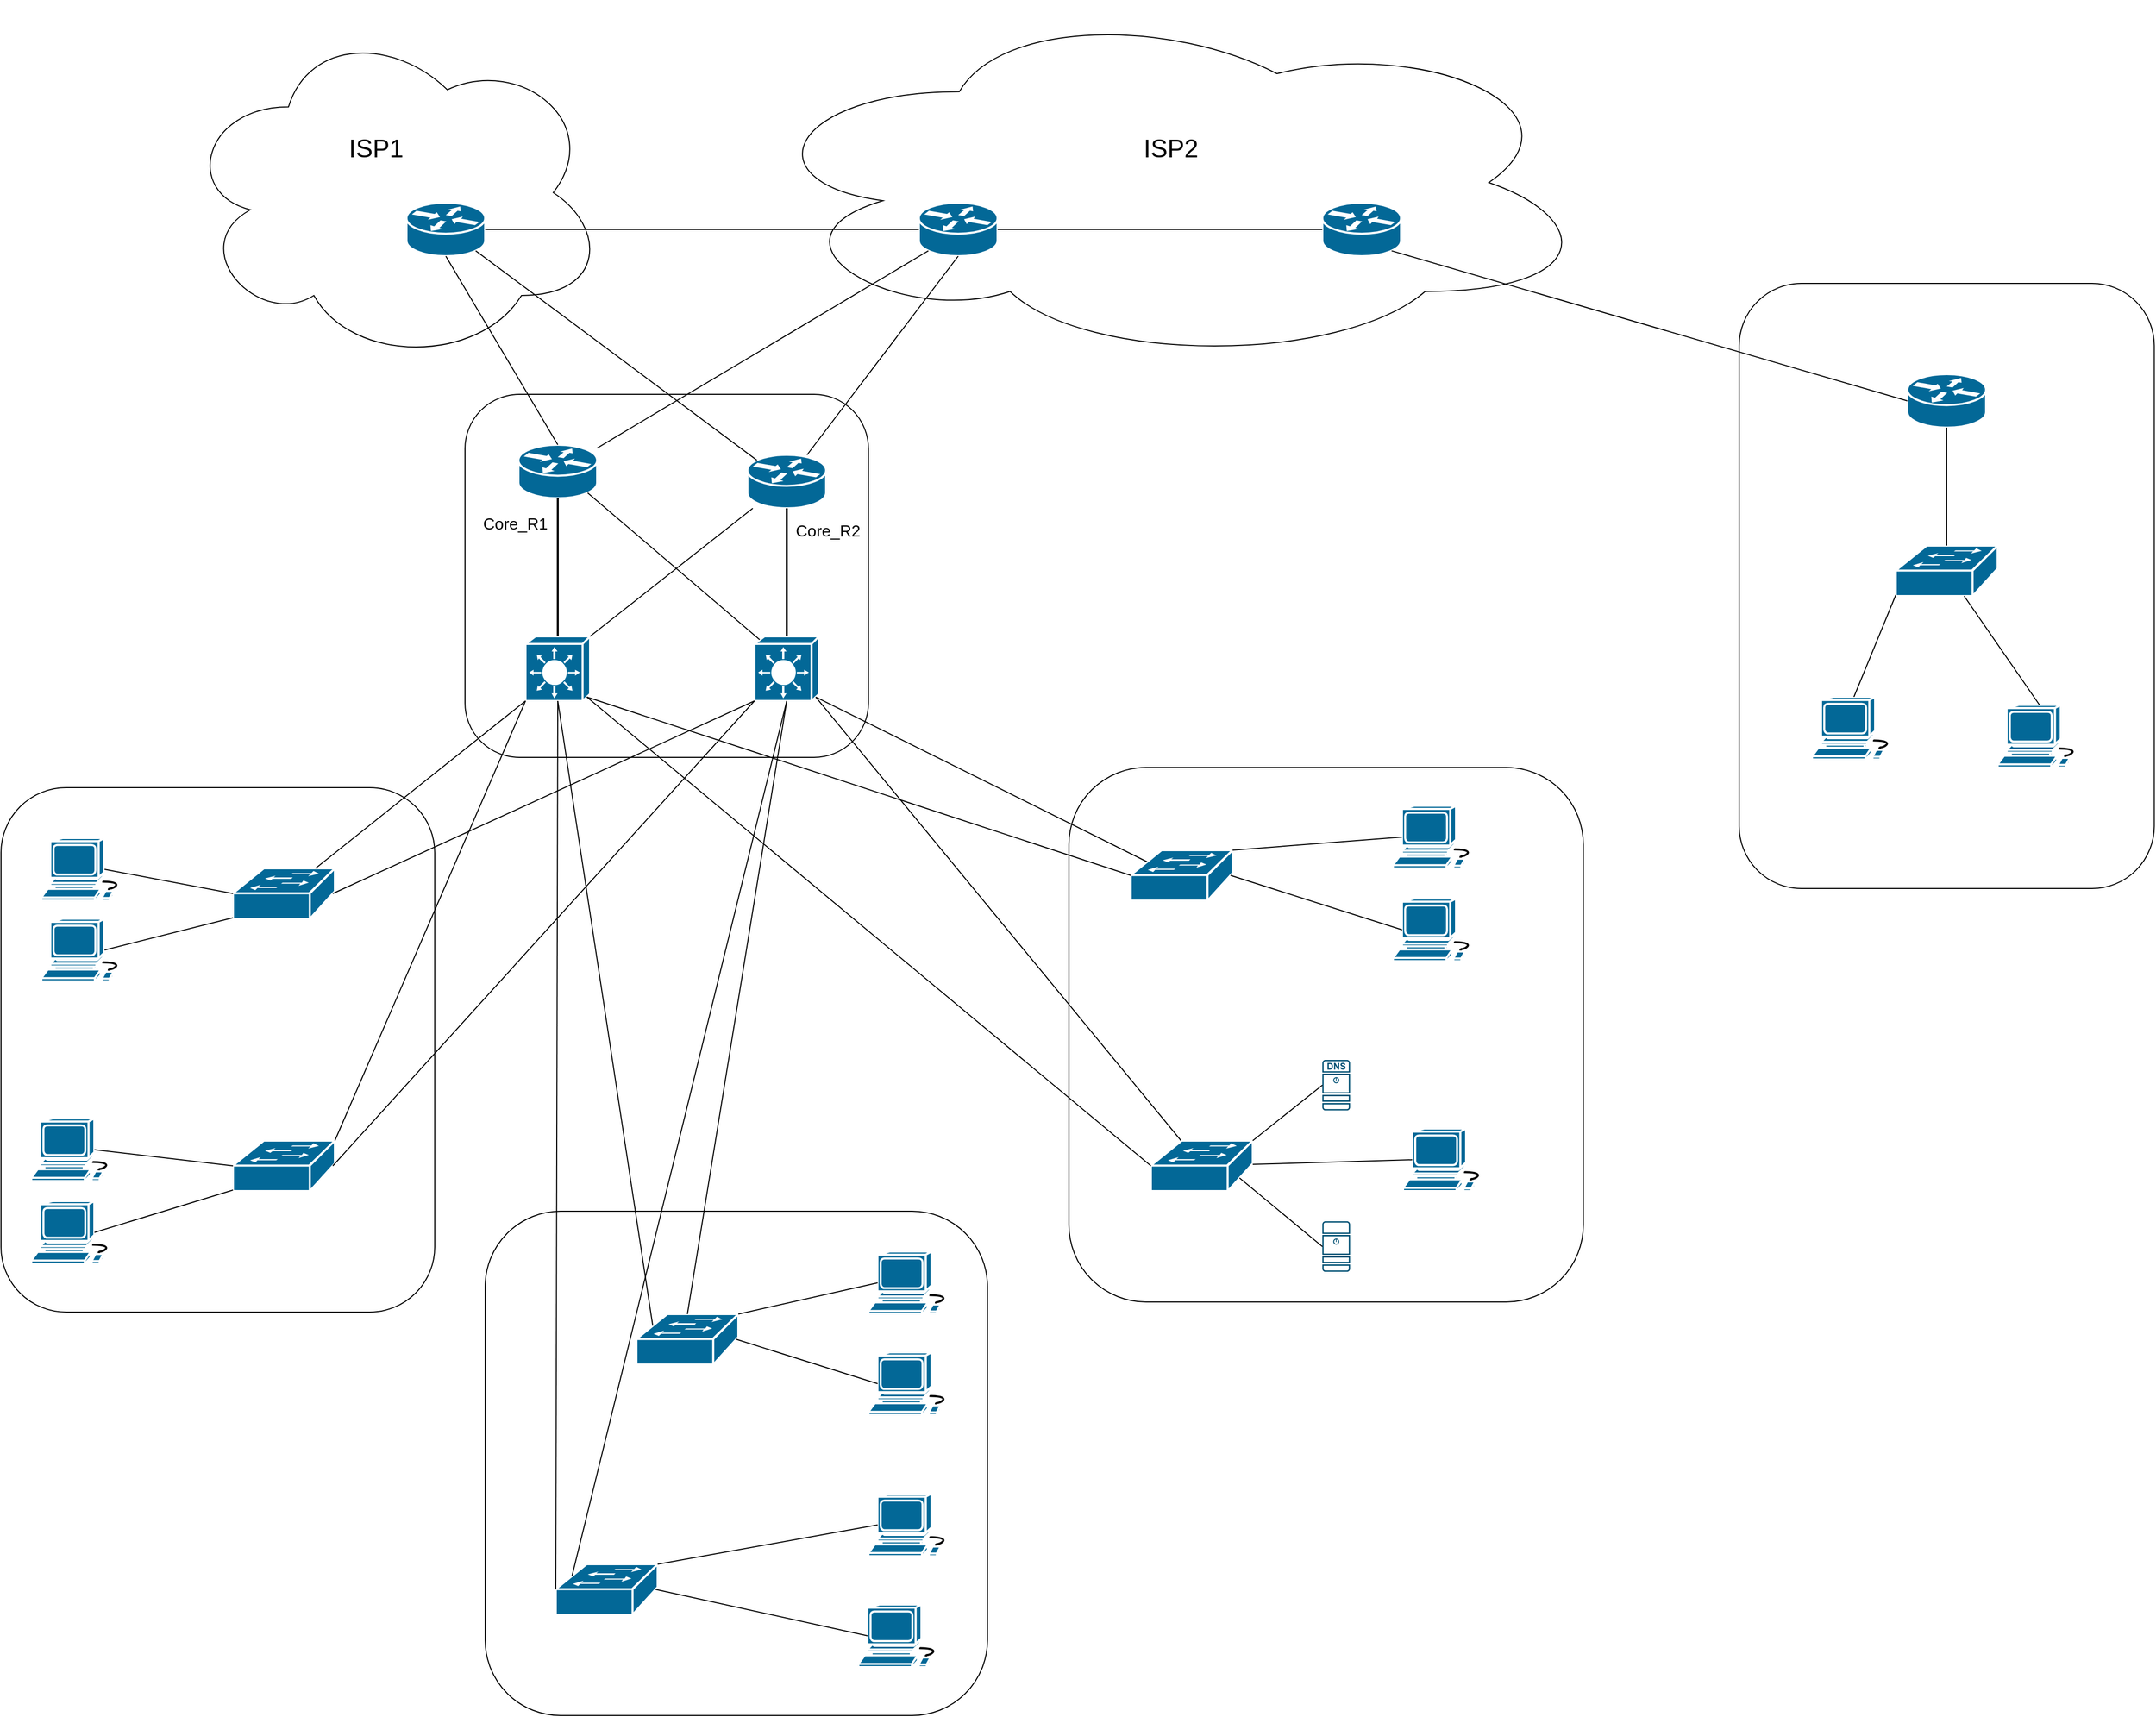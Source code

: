 <mxfile version="26.1.3">
  <diagram name="GeneralPlan" id="aJayt57O8sXawXul8Umm">
    <mxGraphModel dx="3585" dy="5145" grid="1" gridSize="10" guides="1" tooltips="1" connect="1" arrows="1" fold="1" page="1" pageScale="1" pageWidth="2339" pageHeight="3300" math="0" shadow="0">
      <root>
        <mxCell id="0" />
        <mxCell id="1" parent="0" />
        <mxCell id="BCkx3oVRZh2mKSqZO-g1-99" value="" style="rounded=1;whiteSpace=wrap;html=1;" vertex="1" parent="1">
          <mxGeometry x="720" y="240" width="400" height="360" as="geometry" />
        </mxCell>
        <mxCell id="BCkx3oVRZh2mKSqZO-g1-98" value="" style="rounded=1;whiteSpace=wrap;html=1;" vertex="1" parent="1">
          <mxGeometry x="1983.25" y="130" width="411.5" height="600" as="geometry" />
        </mxCell>
        <mxCell id="BCkx3oVRZh2mKSqZO-g1-95" value="" style="ellipse;shape=cloud;whiteSpace=wrap;html=1;" vertex="1" parent="1">
          <mxGeometry x="1000" y="-150" width="840" height="360" as="geometry" />
        </mxCell>
        <mxCell id="BCkx3oVRZh2mKSqZO-g1-92" value="" style="ellipse;shape=cloud;whiteSpace=wrap;html=1;" vertex="1" parent="1">
          <mxGeometry x="440" y="-130" width="420" height="340" as="geometry" />
        </mxCell>
        <mxCell id="BCkx3oVRZh2mKSqZO-g1-59" value="" style="rounded=1;whiteSpace=wrap;html=1;" vertex="1" parent="1">
          <mxGeometry x="1318.75" y="610" width="510" height="530" as="geometry" />
        </mxCell>
        <mxCell id="BCkx3oVRZh2mKSqZO-g1-48" value="" style="rounded=1;whiteSpace=wrap;html=1;" vertex="1" parent="1">
          <mxGeometry x="740" y="1050" width="498" height="500" as="geometry" />
        </mxCell>
        <mxCell id="BCkx3oVRZh2mKSqZO-g1-36" value="" style="rounded=1;whiteSpace=wrap;html=1;" vertex="1" parent="1">
          <mxGeometry x="260" y="630" width="430" height="520" as="geometry" />
        </mxCell>
        <mxCell id="BCkx3oVRZh2mKSqZO-g1-1" value="" style="shape=mxgraph.cisco.routers.router;sketch=0;html=1;pointerEvents=1;dashed=0;fillColor=#036897;strokeColor=#ffffff;strokeWidth=2;verticalLabelPosition=bottom;verticalAlign=top;align=center;outlineConnect=0;" vertex="1" parent="1">
          <mxGeometry x="773" y="290" width="78" height="53" as="geometry" />
        </mxCell>
        <mxCell id="BCkx3oVRZh2mKSqZO-g1-2" value="" style="shape=mxgraph.cisco.routers.router;sketch=0;html=1;pointerEvents=1;dashed=0;fillColor=#036897;strokeColor=#ffffff;strokeWidth=2;verticalLabelPosition=bottom;verticalAlign=top;align=center;outlineConnect=0;" vertex="1" parent="1">
          <mxGeometry x="1000" y="300" width="78" height="53" as="geometry" />
        </mxCell>
        <mxCell id="BCkx3oVRZh2mKSqZO-g1-3" value="" style="shape=mxgraph.cisco.switches.layer_3_switch;sketch=0;html=1;pointerEvents=1;dashed=0;fillColor=#036897;strokeColor=#ffffff;strokeWidth=2;verticalLabelPosition=bottom;verticalAlign=top;align=center;outlineConnect=0;" vertex="1" parent="1">
          <mxGeometry x="780" y="480" width="64" height="64" as="geometry" />
        </mxCell>
        <mxCell id="BCkx3oVRZh2mKSqZO-g1-4" value="" style="shape=mxgraph.cisco.switches.layer_3_switch;sketch=0;html=1;pointerEvents=1;dashed=0;fillColor=#036897;strokeColor=#ffffff;strokeWidth=2;verticalLabelPosition=bottom;verticalAlign=top;align=center;outlineConnect=0;" vertex="1" parent="1">
          <mxGeometry x="1007" y="480" width="64" height="64" as="geometry" />
        </mxCell>
        <mxCell id="BCkx3oVRZh2mKSqZO-g1-5" value="" style="shape=mxgraph.cisco.switches.workgroup_switch;sketch=0;html=1;pointerEvents=1;dashed=0;fillColor=#036897;strokeColor=#ffffff;strokeWidth=2;verticalLabelPosition=bottom;verticalAlign=top;align=center;outlineConnect=0;" vertex="1" parent="1">
          <mxGeometry x="490" y="710" width="101" height="50" as="geometry" />
        </mxCell>
        <mxCell id="BCkx3oVRZh2mKSqZO-g1-6" value="" style="shape=mxgraph.cisco.switches.workgroup_switch;sketch=0;html=1;pointerEvents=1;dashed=0;fillColor=#036897;strokeColor=#ffffff;strokeWidth=2;verticalLabelPosition=bottom;verticalAlign=top;align=center;outlineConnect=0;" vertex="1" parent="1">
          <mxGeometry x="490" y="980" width="101" height="50" as="geometry" />
        </mxCell>
        <mxCell id="BCkx3oVRZh2mKSqZO-g1-7" value="" style="shape=mxgraph.cisco.switches.workgroup_switch;sketch=0;html=1;pointerEvents=1;dashed=0;fillColor=#036897;strokeColor=#ffffff;strokeWidth=2;verticalLabelPosition=bottom;verticalAlign=top;align=center;outlineConnect=0;" vertex="1" parent="1">
          <mxGeometry x="890" y="1152" width="101" height="50" as="geometry" />
        </mxCell>
        <mxCell id="BCkx3oVRZh2mKSqZO-g1-8" value="" style="shape=mxgraph.cisco.switches.workgroup_switch;sketch=0;html=1;pointerEvents=1;dashed=0;fillColor=#036897;strokeColor=#ffffff;strokeWidth=2;verticalLabelPosition=bottom;verticalAlign=top;align=center;outlineConnect=0;" vertex="1" parent="1">
          <mxGeometry x="810" y="1400" width="101" height="50" as="geometry" />
        </mxCell>
        <mxCell id="BCkx3oVRZh2mKSqZO-g1-9" value="" style="shape=mxgraph.cisco.switches.workgroup_switch;sketch=0;html=1;pointerEvents=1;dashed=0;fillColor=#036897;strokeColor=#ffffff;strokeWidth=2;verticalLabelPosition=bottom;verticalAlign=top;align=center;outlineConnect=0;" vertex="1" parent="1">
          <mxGeometry x="1380" y="692" width="101" height="50" as="geometry" />
        </mxCell>
        <mxCell id="BCkx3oVRZh2mKSqZO-g1-10" value="" style="shape=mxgraph.cisco.switches.workgroup_switch;sketch=0;html=1;pointerEvents=1;dashed=0;fillColor=#036897;strokeColor=#ffffff;strokeWidth=2;verticalLabelPosition=bottom;verticalAlign=top;align=center;outlineConnect=0;" vertex="1" parent="1">
          <mxGeometry x="1400" y="980" width="101" height="50" as="geometry" />
        </mxCell>
        <mxCell id="BCkx3oVRZh2mKSqZO-g1-11" style="edgeStyle=orthogonalEdgeStyle;rounded=0;orthogonalLoop=1;jettySize=auto;html=1;exitX=0.5;exitY=0;exitDx=0;exitDy=0;exitPerimeter=0;entryX=0.5;entryY=1;entryDx=0;entryDy=0;entryPerimeter=0;strokeColor=default;endArrow=none;startFill=0;strokeWidth=2;" edge="1" parent="1" source="BCkx3oVRZh2mKSqZO-g1-3" target="BCkx3oVRZh2mKSqZO-g1-1">
          <mxGeometry relative="1" as="geometry" />
        </mxCell>
        <mxCell id="BCkx3oVRZh2mKSqZO-g1-12" style="edgeStyle=orthogonalEdgeStyle;rounded=0;orthogonalLoop=1;jettySize=auto;html=1;exitX=0.5;exitY=0;exitDx=0;exitDy=0;exitPerimeter=0;entryX=0.5;entryY=1;entryDx=0;entryDy=0;entryPerimeter=0;strokeWidth=2;endArrow=none;startFill=0;" edge="1" parent="1" source="BCkx3oVRZh2mKSqZO-g1-4" target="BCkx3oVRZh2mKSqZO-g1-2">
          <mxGeometry relative="1" as="geometry" />
        </mxCell>
        <mxCell id="BCkx3oVRZh2mKSqZO-g1-20" value="" style="endArrow=none;html=1;rounded=0;entryX=0.88;entryY=0.9;entryDx=0;entryDy=0;entryPerimeter=0;exitX=0.08;exitY=0.05;exitDx=0;exitDy=0;exitPerimeter=0;" edge="1" parent="1" source="BCkx3oVRZh2mKSqZO-g1-4" target="BCkx3oVRZh2mKSqZO-g1-1">
          <mxGeometry width="50" height="50" relative="1" as="geometry">
            <mxPoint x="540" y="690" as="sourcePoint" />
            <mxPoint x="590" y="640" as="targetPoint" />
          </mxGeometry>
        </mxCell>
        <mxCell id="BCkx3oVRZh2mKSqZO-g1-21" value="" style="endArrow=none;html=1;rounded=0;exitX=1;exitY=0;exitDx=0;exitDy=0;exitPerimeter=0;" edge="1" parent="1" source="BCkx3oVRZh2mKSqZO-g1-3" target="BCkx3oVRZh2mKSqZO-g1-2">
          <mxGeometry width="50" height="50" relative="1" as="geometry">
            <mxPoint x="540" y="690" as="sourcePoint" />
            <mxPoint x="590" y="640" as="targetPoint" />
          </mxGeometry>
        </mxCell>
        <mxCell id="BCkx3oVRZh2mKSqZO-g1-22" value="" style="endArrow=none;html=1;rounded=0;entryX=0;entryY=1;entryDx=0;entryDy=0;entryPerimeter=0;" edge="1" parent="1" source="BCkx3oVRZh2mKSqZO-g1-5" target="BCkx3oVRZh2mKSqZO-g1-3">
          <mxGeometry width="50" height="50" relative="1" as="geometry">
            <mxPoint x="540" y="690" as="sourcePoint" />
            <mxPoint x="810" y="550" as="targetPoint" />
          </mxGeometry>
        </mxCell>
        <mxCell id="BCkx3oVRZh2mKSqZO-g1-23" value="" style="endArrow=none;html=1;rounded=0;entryX=0;entryY=1;entryDx=0;entryDy=0;entryPerimeter=0;exitX=0.98;exitY=0.5;exitDx=0;exitDy=0;exitPerimeter=0;" edge="1" parent="1" source="BCkx3oVRZh2mKSqZO-g1-5" target="BCkx3oVRZh2mKSqZO-g1-4">
          <mxGeometry width="50" height="50" relative="1" as="geometry">
            <mxPoint x="500" y="710" as="sourcePoint" />
            <mxPoint x="550" y="660" as="targetPoint" />
          </mxGeometry>
        </mxCell>
        <mxCell id="BCkx3oVRZh2mKSqZO-g1-24" value="" style="endArrow=none;html=1;rounded=0;exitX=1;exitY=0;exitDx=0;exitDy=0;exitPerimeter=0;" edge="1" parent="1" source="BCkx3oVRZh2mKSqZO-g1-6">
          <mxGeometry width="50" height="50" relative="1" as="geometry">
            <mxPoint x="500" y="710" as="sourcePoint" />
            <mxPoint x="780" y="544" as="targetPoint" />
          </mxGeometry>
        </mxCell>
        <mxCell id="BCkx3oVRZh2mKSqZO-g1-25" value="" style="endArrow=none;html=1;rounded=0;entryX=0;entryY=1;entryDx=0;entryDy=0;entryPerimeter=0;exitX=0.98;exitY=0.5;exitDx=0;exitDy=0;exitPerimeter=0;" edge="1" parent="1" source="BCkx3oVRZh2mKSqZO-g1-6" target="BCkx3oVRZh2mKSqZO-g1-4">
          <mxGeometry width="50" height="50" relative="1" as="geometry">
            <mxPoint x="500" y="710" as="sourcePoint" />
            <mxPoint x="1040" y="540" as="targetPoint" />
          </mxGeometry>
        </mxCell>
        <mxCell id="BCkx3oVRZh2mKSqZO-g1-26" value="" style="endArrow=none;html=1;rounded=0;entryX=0.5;entryY=1;entryDx=0;entryDy=0;entryPerimeter=0;exitX=0.16;exitY=0.23;exitDx=0;exitDy=0;exitPerimeter=0;" edge="1" parent="1" source="BCkx3oVRZh2mKSqZO-g1-7" target="BCkx3oVRZh2mKSqZO-g1-3">
          <mxGeometry width="50" height="50" relative="1" as="geometry">
            <mxPoint x="800" y="610" as="sourcePoint" />
            <mxPoint x="850" y="560" as="targetPoint" />
          </mxGeometry>
        </mxCell>
        <mxCell id="BCkx3oVRZh2mKSqZO-g1-27" value="" style="endArrow=none;html=1;rounded=0;entryX=0.5;entryY=1;entryDx=0;entryDy=0;entryPerimeter=0;exitX=0.5;exitY=0;exitDx=0;exitDy=0;exitPerimeter=0;" edge="1" parent="1" source="BCkx3oVRZh2mKSqZO-g1-7" target="BCkx3oVRZh2mKSqZO-g1-4">
          <mxGeometry width="50" height="50" relative="1" as="geometry">
            <mxPoint x="740" y="710" as="sourcePoint" />
            <mxPoint x="1070" y="590" as="targetPoint" />
          </mxGeometry>
        </mxCell>
        <mxCell id="BCkx3oVRZh2mKSqZO-g1-28" value="" style="endArrow=none;html=1;rounded=0;entryX=0.5;entryY=1;entryDx=0;entryDy=0;entryPerimeter=0;exitX=0;exitY=0.5;exitDx=0;exitDy=0;exitPerimeter=0;" edge="1" parent="1" source="BCkx3oVRZh2mKSqZO-g1-8" target="BCkx3oVRZh2mKSqZO-g1-3">
          <mxGeometry width="50" height="50" relative="1" as="geometry">
            <mxPoint x="770" y="680" as="sourcePoint" />
            <mxPoint x="810" y="550" as="targetPoint" />
          </mxGeometry>
        </mxCell>
        <mxCell id="BCkx3oVRZh2mKSqZO-g1-29" value="" style="endArrow=none;html=1;rounded=0;entryX=0.5;entryY=1;entryDx=0;entryDy=0;entryPerimeter=0;exitX=0.16;exitY=0.23;exitDx=0;exitDy=0;exitPerimeter=0;" edge="1" parent="1" source="BCkx3oVRZh2mKSqZO-g1-8" target="BCkx3oVRZh2mKSqZO-g1-4">
          <mxGeometry width="50" height="50" relative="1" as="geometry">
            <mxPoint x="520" y="730" as="sourcePoint" />
            <mxPoint x="1030" y="550" as="targetPoint" />
          </mxGeometry>
        </mxCell>
        <mxCell id="BCkx3oVRZh2mKSqZO-g1-32" value="" style="endArrow=none;html=1;rounded=0;entryX=0.95;entryY=0.94;entryDx=0;entryDy=0;entryPerimeter=0;exitX=0;exitY=0.5;exitDx=0;exitDy=0;exitPerimeter=0;" edge="1" parent="1" source="BCkx3oVRZh2mKSqZO-g1-9" target="BCkx3oVRZh2mKSqZO-g1-3">
          <mxGeometry width="50" height="50" relative="1" as="geometry">
            <mxPoint x="940" y="710" as="sourcePoint" />
            <mxPoint x="990" y="660" as="targetPoint" />
          </mxGeometry>
        </mxCell>
        <mxCell id="BCkx3oVRZh2mKSqZO-g1-33" value="" style="endArrow=none;html=1;rounded=0;entryX=0.95;entryY=0.94;entryDx=0;entryDy=0;entryPerimeter=0;exitX=0.16;exitY=0.23;exitDx=0;exitDy=0;exitPerimeter=0;" edge="1" parent="1" source="BCkx3oVRZh2mKSqZO-g1-9" target="BCkx3oVRZh2mKSqZO-g1-4">
          <mxGeometry width="50" height="50" relative="1" as="geometry">
            <mxPoint x="940" y="710" as="sourcePoint" />
            <mxPoint x="990" y="660" as="targetPoint" />
          </mxGeometry>
        </mxCell>
        <mxCell id="BCkx3oVRZh2mKSqZO-g1-34" value="" style="endArrow=none;html=1;rounded=0;entryX=0.95;entryY=0.94;entryDx=0;entryDy=0;entryPerimeter=0;exitX=0;exitY=0.5;exitDx=0;exitDy=0;exitPerimeter=0;" edge="1" parent="1" source="BCkx3oVRZh2mKSqZO-g1-10" target="BCkx3oVRZh2mKSqZO-g1-3">
          <mxGeometry width="50" height="50" relative="1" as="geometry">
            <mxPoint x="820" y="720" as="sourcePoint" />
            <mxPoint x="870" y="670" as="targetPoint" />
          </mxGeometry>
        </mxCell>
        <mxCell id="BCkx3oVRZh2mKSqZO-g1-35" value="" style="endArrow=none;html=1;rounded=0;entryX=0.95;entryY=0.94;entryDx=0;entryDy=0;entryPerimeter=0;" edge="1" parent="1" source="BCkx3oVRZh2mKSqZO-g1-10" target="BCkx3oVRZh2mKSqZO-g1-4">
          <mxGeometry width="50" height="50" relative="1" as="geometry">
            <mxPoint x="840" y="740" as="sourcePoint" />
            <mxPoint x="890" y="690" as="targetPoint" />
          </mxGeometry>
        </mxCell>
        <mxCell id="BCkx3oVRZh2mKSqZO-g1-37" value="" style="sketch=0;points=[[0.015,0.015,0],[0.985,0.015,0],[0.985,0.985,0],[0.015,0.985,0],[0.25,0,0],[0.5,0,0],[0.75,0,0],[1,0.25,0],[1,0.5,0],[1,0.75,0],[0.75,1,0],[0.5,1,0],[0.25,1,0],[0,0.75,0],[0,0.5,0],[0,0.25,0]];verticalLabelPosition=bottom;html=1;verticalAlign=top;aspect=fixed;align=center;pointerEvents=1;shape=mxgraph.cisco19.dns_server;fillColor=#005073;strokeColor=none;" vertex="1" parent="1">
          <mxGeometry x="1570" y="900" width="27.5" height="50" as="geometry" />
        </mxCell>
        <mxCell id="BCkx3oVRZh2mKSqZO-g1-40" value="" style="sketch=0;points=[[0.015,0.015,0],[0.985,0.015,0],[0.985,0.985,0],[0.015,0.985,0],[0.25,0,0],[0.5,0,0],[0.75,0,0],[1,0.25,0],[1,0.5,0],[1,0.75,0],[0.75,1,0],[0.5,1,0],[0.25,1,0],[0,0.75,0],[0,0.5,0],[0,0.25,0]];verticalLabelPosition=bottom;html=1;verticalAlign=top;aspect=fixed;align=center;pointerEvents=1;shape=mxgraph.cisco19.server;fillColor=#005073;strokeColor=none;" vertex="1" parent="1">
          <mxGeometry x="1570" y="1060" width="27.5" height="50" as="geometry" />
        </mxCell>
        <mxCell id="BCkx3oVRZh2mKSqZO-g1-41" value="" style="shape=mxgraph.cisco.computers_and_peripherals.workstation;sketch=0;html=1;pointerEvents=1;dashed=0;fillColor=#036897;strokeColor=#ffffff;strokeWidth=2;verticalLabelPosition=bottom;verticalAlign=top;align=center;outlineConnect=0;" vertex="1" parent="1">
          <mxGeometry x="300" y="680" width="83" height="62" as="geometry" />
        </mxCell>
        <mxCell id="BCkx3oVRZh2mKSqZO-g1-42" value="" style="shape=mxgraph.cisco.computers_and_peripherals.workstation;sketch=0;html=1;pointerEvents=1;dashed=0;fillColor=#036897;strokeColor=#ffffff;strokeWidth=2;verticalLabelPosition=bottom;verticalAlign=top;align=center;outlineConnect=0;" vertex="1" parent="1">
          <mxGeometry x="300" y="760" width="83" height="62" as="geometry" />
        </mxCell>
        <mxCell id="BCkx3oVRZh2mKSqZO-g1-43" value="" style="shape=mxgraph.cisco.computers_and_peripherals.workstation;sketch=0;html=1;pointerEvents=1;dashed=0;fillColor=#036897;strokeColor=#ffffff;strokeWidth=2;verticalLabelPosition=bottom;verticalAlign=top;align=center;outlineConnect=0;" vertex="1" parent="1">
          <mxGeometry x="290" y="958" width="83" height="62" as="geometry" />
        </mxCell>
        <mxCell id="BCkx3oVRZh2mKSqZO-g1-44" value="" style="shape=mxgraph.cisco.computers_and_peripherals.workstation;sketch=0;html=1;pointerEvents=1;dashed=0;fillColor=#036897;strokeColor=#ffffff;strokeWidth=2;verticalLabelPosition=bottom;verticalAlign=top;align=center;outlineConnect=0;" vertex="1" parent="1">
          <mxGeometry x="290" y="1040" width="83" height="62" as="geometry" />
        </mxCell>
        <mxCell id="BCkx3oVRZh2mKSqZO-g1-45" value="" style="shape=mxgraph.cisco.computers_and_peripherals.workstation;sketch=0;html=1;pointerEvents=1;dashed=0;fillColor=#036897;strokeColor=#ffffff;strokeWidth=2;verticalLabelPosition=bottom;verticalAlign=top;align=center;outlineConnect=0;" vertex="1" parent="1">
          <mxGeometry x="1120" y="1090" width="83" height="62" as="geometry" />
        </mxCell>
        <mxCell id="BCkx3oVRZh2mKSqZO-g1-49" value="" style="shape=mxgraph.cisco.computers_and_peripherals.workstation;sketch=0;html=1;pointerEvents=1;dashed=0;fillColor=#036897;strokeColor=#ffffff;strokeWidth=2;verticalLabelPosition=bottom;verticalAlign=top;align=center;outlineConnect=0;" vertex="1" parent="1">
          <mxGeometry x="1120" y="1190" width="83" height="62" as="geometry" />
        </mxCell>
        <mxCell id="BCkx3oVRZh2mKSqZO-g1-50" value="" style="shape=mxgraph.cisco.computers_and_peripherals.workstation;sketch=0;html=1;pointerEvents=1;dashed=0;fillColor=#036897;strokeColor=#ffffff;strokeWidth=2;verticalLabelPosition=bottom;verticalAlign=top;align=center;outlineConnect=0;" vertex="1" parent="1">
          <mxGeometry x="1120" y="1330" width="83" height="62" as="geometry" />
        </mxCell>
        <mxCell id="BCkx3oVRZh2mKSqZO-g1-51" value="" style="shape=mxgraph.cisco.computers_and_peripherals.workstation;sketch=0;html=1;pointerEvents=1;dashed=0;fillColor=#036897;strokeColor=#ffffff;strokeWidth=2;verticalLabelPosition=bottom;verticalAlign=top;align=center;outlineConnect=0;" vertex="1" parent="1">
          <mxGeometry x="1110" y="1440" width="83" height="62" as="geometry" />
        </mxCell>
        <mxCell id="BCkx3oVRZh2mKSqZO-g1-53" value="" style="shape=mxgraph.cisco.computers_and_peripherals.workstation;sketch=0;html=1;pointerEvents=1;dashed=0;fillColor=#036897;strokeColor=#ffffff;strokeWidth=2;verticalLabelPosition=bottom;verticalAlign=top;align=center;outlineConnect=0;" vertex="1" parent="1">
          <mxGeometry x="1640" y="648" width="83" height="62" as="geometry" />
        </mxCell>
        <mxCell id="BCkx3oVRZh2mKSqZO-g1-55" value="" style="shape=mxgraph.cisco.computers_and_peripherals.workstation;sketch=0;html=1;pointerEvents=1;dashed=0;fillColor=#036897;strokeColor=#ffffff;strokeWidth=2;verticalLabelPosition=bottom;verticalAlign=top;align=center;outlineConnect=0;" vertex="1" parent="1">
          <mxGeometry x="1640" y="740" width="83" height="62" as="geometry" />
        </mxCell>
        <mxCell id="BCkx3oVRZh2mKSqZO-g1-56" value="" style="shape=mxgraph.cisco.computers_and_peripherals.workstation;sketch=0;html=1;pointerEvents=1;dashed=0;fillColor=#036897;strokeColor=#ffffff;strokeWidth=2;verticalLabelPosition=bottom;verticalAlign=top;align=center;outlineConnect=0;" vertex="1" parent="1">
          <mxGeometry x="1650" y="968" width="83" height="62" as="geometry" />
        </mxCell>
        <mxCell id="BCkx3oVRZh2mKSqZO-g1-60" value="" style="endArrow=none;html=1;rounded=0;entryX=0.755;entryY=0.5;entryDx=0;entryDy=0;entryPerimeter=0;exitX=0;exitY=0.5;exitDx=0;exitDy=0;exitPerimeter=0;" edge="1" parent="1" source="BCkx3oVRZh2mKSqZO-g1-5" target="BCkx3oVRZh2mKSqZO-g1-41">
          <mxGeometry width="50" height="50" relative="1" as="geometry">
            <mxPoint x="1160" y="1060" as="sourcePoint" />
            <mxPoint x="1210" y="1010" as="targetPoint" />
          </mxGeometry>
        </mxCell>
        <mxCell id="BCkx3oVRZh2mKSqZO-g1-61" value="" style="endArrow=none;html=1;rounded=0;exitX=0.755;exitY=0.5;exitDx=0;exitDy=0;exitPerimeter=0;entryX=0;entryY=0.98;entryDx=0;entryDy=0;entryPerimeter=0;" edge="1" parent="1" source="BCkx3oVRZh2mKSqZO-g1-42" target="BCkx3oVRZh2mKSqZO-g1-5">
          <mxGeometry width="50" height="50" relative="1" as="geometry">
            <mxPoint x="920" y="980" as="sourcePoint" />
            <mxPoint x="970" y="930" as="targetPoint" />
          </mxGeometry>
        </mxCell>
        <mxCell id="BCkx3oVRZh2mKSqZO-g1-62" value="" style="endArrow=none;html=1;rounded=0;exitX=0.755;exitY=0.5;exitDx=0;exitDy=0;exitPerimeter=0;entryX=0;entryY=0.5;entryDx=0;entryDy=0;entryPerimeter=0;" edge="1" parent="1" source="BCkx3oVRZh2mKSqZO-g1-43" target="BCkx3oVRZh2mKSqZO-g1-6">
          <mxGeometry width="50" height="50" relative="1" as="geometry">
            <mxPoint x="910" y="970" as="sourcePoint" />
            <mxPoint x="960" y="920" as="targetPoint" />
          </mxGeometry>
        </mxCell>
        <mxCell id="BCkx3oVRZh2mKSqZO-g1-63" value="" style="endArrow=none;html=1;rounded=0;exitX=0.755;exitY=0.5;exitDx=0;exitDy=0;exitPerimeter=0;entryX=0;entryY=0.98;entryDx=0;entryDy=0;entryPerimeter=0;" edge="1" parent="1" source="BCkx3oVRZh2mKSqZO-g1-44" target="BCkx3oVRZh2mKSqZO-g1-6">
          <mxGeometry width="50" height="50" relative="1" as="geometry">
            <mxPoint x="910" y="970" as="sourcePoint" />
            <mxPoint x="960" y="920" as="targetPoint" />
          </mxGeometry>
        </mxCell>
        <mxCell id="BCkx3oVRZh2mKSqZO-g1-64" value="" style="endArrow=none;html=1;rounded=0;entryX=0.11;entryY=0.5;entryDx=0;entryDy=0;entryPerimeter=0;exitX=1;exitY=0;exitDx=0;exitDy=0;exitPerimeter=0;" edge="1" parent="1" source="BCkx3oVRZh2mKSqZO-g1-9" target="BCkx3oVRZh2mKSqZO-g1-53">
          <mxGeometry width="50" height="50" relative="1" as="geometry">
            <mxPoint x="1070" y="990" as="sourcePoint" />
            <mxPoint x="1120" y="940" as="targetPoint" />
          </mxGeometry>
        </mxCell>
        <mxCell id="BCkx3oVRZh2mKSqZO-g1-65" value="" style="endArrow=none;html=1;rounded=0;entryX=0.11;entryY=0.5;entryDx=0;entryDy=0;entryPerimeter=0;exitX=0.98;exitY=0.5;exitDx=0;exitDy=0;exitPerimeter=0;" edge="1" parent="1" source="BCkx3oVRZh2mKSqZO-g1-9" target="BCkx3oVRZh2mKSqZO-g1-55">
          <mxGeometry width="50" height="50" relative="1" as="geometry">
            <mxPoint x="1210" y="940" as="sourcePoint" />
            <mxPoint x="1260" y="890" as="targetPoint" />
          </mxGeometry>
        </mxCell>
        <mxCell id="BCkx3oVRZh2mKSqZO-g1-66" value="" style="endArrow=none;html=1;rounded=0;entryX=0;entryY=0.5;entryDx=0;entryDy=0;entryPerimeter=0;exitX=1;exitY=0;exitDx=0;exitDy=0;exitPerimeter=0;" edge="1" parent="1" source="BCkx3oVRZh2mKSqZO-g1-10" target="BCkx3oVRZh2mKSqZO-g1-37">
          <mxGeometry width="50" height="50" relative="1" as="geometry">
            <mxPoint x="1210" y="940" as="sourcePoint" />
            <mxPoint x="1260" y="890" as="targetPoint" />
          </mxGeometry>
        </mxCell>
        <mxCell id="BCkx3oVRZh2mKSqZO-g1-67" value="" style="endArrow=none;html=1;rounded=0;entryX=0.11;entryY=0.5;entryDx=0;entryDy=0;entryPerimeter=0;" edge="1" parent="1" source="BCkx3oVRZh2mKSqZO-g1-10" target="BCkx3oVRZh2mKSqZO-g1-56">
          <mxGeometry width="50" height="50" relative="1" as="geometry">
            <mxPoint x="1210" y="940" as="sourcePoint" />
            <mxPoint x="1260" y="890" as="targetPoint" />
          </mxGeometry>
        </mxCell>
        <mxCell id="BCkx3oVRZh2mKSqZO-g1-68" value="" style="endArrow=none;html=1;rounded=0;entryX=0;entryY=0.5;entryDx=0;entryDy=0;entryPerimeter=0;exitX=0.87;exitY=0.74;exitDx=0;exitDy=0;exitPerimeter=0;" edge="1" parent="1" source="BCkx3oVRZh2mKSqZO-g1-10" target="BCkx3oVRZh2mKSqZO-g1-40">
          <mxGeometry width="50" height="50" relative="1" as="geometry">
            <mxPoint x="1210" y="940" as="sourcePoint" />
            <mxPoint x="1260" y="890" as="targetPoint" />
          </mxGeometry>
        </mxCell>
        <mxCell id="BCkx3oVRZh2mKSqZO-g1-69" value="" style="endArrow=none;html=1;rounded=0;entryX=0.11;entryY=0.5;entryDx=0;entryDy=0;entryPerimeter=0;exitX=1;exitY=0;exitDx=0;exitDy=0;exitPerimeter=0;" edge="1" parent="1" source="BCkx3oVRZh2mKSqZO-g1-7" target="BCkx3oVRZh2mKSqZO-g1-45">
          <mxGeometry width="50" height="50" relative="1" as="geometry">
            <mxPoint x="860" y="1000" as="sourcePoint" />
            <mxPoint x="910" y="950" as="targetPoint" />
          </mxGeometry>
        </mxCell>
        <mxCell id="BCkx3oVRZh2mKSqZO-g1-70" value="" style="endArrow=none;html=1;rounded=0;entryX=0.11;entryY=0.5;entryDx=0;entryDy=0;entryPerimeter=0;exitX=0.98;exitY=0.5;exitDx=0;exitDy=0;exitPerimeter=0;" edge="1" parent="1" source="BCkx3oVRZh2mKSqZO-g1-7" target="BCkx3oVRZh2mKSqZO-g1-49">
          <mxGeometry width="50" height="50" relative="1" as="geometry">
            <mxPoint x="920" y="1020" as="sourcePoint" />
            <mxPoint x="970" y="970" as="targetPoint" />
          </mxGeometry>
        </mxCell>
        <mxCell id="BCkx3oVRZh2mKSqZO-g1-72" value="" style="endArrow=none;html=1;rounded=0;entryX=0.11;entryY=0.5;entryDx=0;entryDy=0;entryPerimeter=0;exitX=1;exitY=0;exitDx=0;exitDy=0;exitPerimeter=0;" edge="1" parent="1" source="BCkx3oVRZh2mKSqZO-g1-8" target="BCkx3oVRZh2mKSqZO-g1-50">
          <mxGeometry width="50" height="50" relative="1" as="geometry">
            <mxPoint x="980" y="990" as="sourcePoint" />
            <mxPoint x="1030" y="940" as="targetPoint" />
          </mxGeometry>
        </mxCell>
        <mxCell id="BCkx3oVRZh2mKSqZO-g1-76" value="" style="endArrow=none;html=1;rounded=0;entryX=0.11;entryY=0.5;entryDx=0;entryDy=0;entryPerimeter=0;exitX=0.98;exitY=0.5;exitDx=0;exitDy=0;exitPerimeter=0;" edge="1" parent="1" source="BCkx3oVRZh2mKSqZO-g1-8" target="BCkx3oVRZh2mKSqZO-g1-51">
          <mxGeometry width="50" height="50" relative="1" as="geometry">
            <mxPoint x="1080" y="1440" as="sourcePoint" />
            <mxPoint x="1130" y="1390" as="targetPoint" />
          </mxGeometry>
        </mxCell>
        <mxCell id="BCkx3oVRZh2mKSqZO-g1-77" value="" style="shape=mxgraph.cisco.routers.router;sketch=0;html=1;pointerEvents=1;dashed=0;fillColor=#036897;strokeColor=#ffffff;strokeWidth=2;verticalLabelPosition=bottom;verticalAlign=top;align=center;outlineConnect=0;" vertex="1" parent="1">
          <mxGeometry x="2150" y="220" width="78" height="53" as="geometry" />
        </mxCell>
        <mxCell id="BCkx3oVRZh2mKSqZO-g1-78" value="" style="shape=mxgraph.cisco.switches.workgroup_switch;sketch=0;html=1;pointerEvents=1;dashed=0;fillColor=#036897;strokeColor=#ffffff;strokeWidth=2;verticalLabelPosition=bottom;verticalAlign=top;align=center;outlineConnect=0;" vertex="1" parent="1">
          <mxGeometry x="2138.5" y="390" width="101" height="50" as="geometry" />
        </mxCell>
        <mxCell id="BCkx3oVRZh2mKSqZO-g1-79" value="" style="shape=mxgraph.cisco.computers_and_peripherals.workstation;sketch=0;html=1;pointerEvents=1;dashed=0;fillColor=#036897;strokeColor=#ffffff;strokeWidth=2;verticalLabelPosition=bottom;verticalAlign=top;align=center;outlineConnect=0;" vertex="1" parent="1">
          <mxGeometry x="2055.5" y="540" width="83" height="62" as="geometry" />
        </mxCell>
        <mxCell id="BCkx3oVRZh2mKSqZO-g1-80" value="" style="shape=mxgraph.cisco.computers_and_peripherals.workstation;sketch=0;html=1;pointerEvents=1;dashed=0;fillColor=#036897;strokeColor=#ffffff;strokeWidth=2;verticalLabelPosition=bottom;verticalAlign=top;align=center;outlineConnect=0;" vertex="1" parent="1">
          <mxGeometry x="2239.5" y="548" width="83" height="62" as="geometry" />
        </mxCell>
        <mxCell id="BCkx3oVRZh2mKSqZO-g1-81" value="" style="shape=mxgraph.cisco.routers.router;sketch=0;html=1;pointerEvents=1;dashed=0;fillColor=#036897;strokeColor=#ffffff;strokeWidth=2;verticalLabelPosition=bottom;verticalAlign=top;align=center;outlineConnect=0;" vertex="1" parent="1">
          <mxGeometry x="662" y="50" width="78" height="53" as="geometry" />
        </mxCell>
        <mxCell id="BCkx3oVRZh2mKSqZO-g1-82" value="" style="shape=mxgraph.cisco.routers.router;sketch=0;html=1;pointerEvents=1;dashed=0;fillColor=#036897;strokeColor=#ffffff;strokeWidth=2;verticalLabelPosition=bottom;verticalAlign=top;align=center;outlineConnect=0;" vertex="1" parent="1">
          <mxGeometry x="1170" y="50" width="78" height="53" as="geometry" />
        </mxCell>
        <mxCell id="BCkx3oVRZh2mKSqZO-g1-83" value="" style="shape=mxgraph.cisco.routers.router;sketch=0;html=1;pointerEvents=1;dashed=0;fillColor=#036897;strokeColor=#ffffff;strokeWidth=2;verticalLabelPosition=bottom;verticalAlign=top;align=center;outlineConnect=0;" vertex="1" parent="1">
          <mxGeometry x="1570" y="50" width="78" height="53" as="geometry" />
        </mxCell>
        <mxCell id="BCkx3oVRZh2mKSqZO-g1-84" value="" style="endArrow=none;html=1;rounded=0;entryX=0;entryY=0.5;entryDx=0;entryDy=0;entryPerimeter=0;exitX=1;exitY=0.5;exitDx=0;exitDy=0;exitPerimeter=0;" edge="1" parent="1" source="BCkx3oVRZh2mKSqZO-g1-82" target="BCkx3oVRZh2mKSqZO-g1-83">
          <mxGeometry width="50" height="50" relative="1" as="geometry">
            <mxPoint x="1210" y="390" as="sourcePoint" />
            <mxPoint x="1260" y="340" as="targetPoint" />
          </mxGeometry>
        </mxCell>
        <mxCell id="BCkx3oVRZh2mKSqZO-g1-85" value="" style="endArrow=none;html=1;rounded=0;entryX=0.88;entryY=0.9;entryDx=0;entryDy=0;entryPerimeter=0;exitX=0;exitY=0.5;exitDx=0;exitDy=0;exitPerimeter=0;" edge="1" parent="1" source="BCkx3oVRZh2mKSqZO-g1-77" target="BCkx3oVRZh2mKSqZO-g1-83">
          <mxGeometry width="50" height="50" relative="1" as="geometry">
            <mxPoint x="1210" y="390" as="sourcePoint" />
            <mxPoint x="1260" y="340" as="targetPoint" />
          </mxGeometry>
        </mxCell>
        <mxCell id="BCkx3oVRZh2mKSqZO-g1-86" value="" style="endArrow=none;html=1;rounded=0;entryX=0.5;entryY=1;entryDx=0;entryDy=0;entryPerimeter=0;" edge="1" parent="1" source="BCkx3oVRZh2mKSqZO-g1-2" target="BCkx3oVRZh2mKSqZO-g1-82">
          <mxGeometry width="50" height="50" relative="1" as="geometry">
            <mxPoint x="1210" y="390" as="sourcePoint" />
            <mxPoint x="1260" y="340" as="targetPoint" />
          </mxGeometry>
        </mxCell>
        <mxCell id="BCkx3oVRZh2mKSqZO-g1-87" value="" style="endArrow=none;html=1;rounded=0;entryX=0.12;entryY=0.9;entryDx=0;entryDy=0;entryPerimeter=0;" edge="1" parent="1" source="BCkx3oVRZh2mKSqZO-g1-1" target="BCkx3oVRZh2mKSqZO-g1-82">
          <mxGeometry width="50" height="50" relative="1" as="geometry">
            <mxPoint x="1210" y="390" as="sourcePoint" />
            <mxPoint x="1260" y="340" as="targetPoint" />
          </mxGeometry>
        </mxCell>
        <mxCell id="BCkx3oVRZh2mKSqZO-g1-88" value="" style="endArrow=none;html=1;rounded=0;entryX=0.88;entryY=0.9;entryDx=0;entryDy=0;entryPerimeter=0;exitX=0.12;exitY=0.1;exitDx=0;exitDy=0;exitPerimeter=0;" edge="1" parent="1" source="BCkx3oVRZh2mKSqZO-g1-2" target="BCkx3oVRZh2mKSqZO-g1-81">
          <mxGeometry width="50" height="50" relative="1" as="geometry">
            <mxPoint x="1070" y="350" as="sourcePoint" />
            <mxPoint x="1120" y="300" as="targetPoint" />
          </mxGeometry>
        </mxCell>
        <mxCell id="BCkx3oVRZh2mKSqZO-g1-90" value="" style="endArrow=none;html=1;rounded=0;entryX=0.5;entryY=1;entryDx=0;entryDy=0;entryPerimeter=0;exitX=0.5;exitY=0;exitDx=0;exitDy=0;exitPerimeter=0;" edge="1" parent="1" source="BCkx3oVRZh2mKSqZO-g1-1" target="BCkx3oVRZh2mKSqZO-g1-81">
          <mxGeometry width="50" height="50" relative="1" as="geometry">
            <mxPoint x="1070" y="350" as="sourcePoint" />
            <mxPoint x="1120" y="300" as="targetPoint" />
          </mxGeometry>
        </mxCell>
        <mxCell id="BCkx3oVRZh2mKSqZO-g1-91" value="" style="endArrow=none;html=1;rounded=0;entryX=0;entryY=0.5;entryDx=0;entryDy=0;entryPerimeter=0;exitX=1;exitY=0.5;exitDx=0;exitDy=0;exitPerimeter=0;" edge="1" parent="1" source="BCkx3oVRZh2mKSqZO-g1-81" target="BCkx3oVRZh2mKSqZO-g1-82">
          <mxGeometry width="50" height="50" relative="1" as="geometry">
            <mxPoint x="1070" y="350" as="sourcePoint" />
            <mxPoint x="1120" y="300" as="targetPoint" />
          </mxGeometry>
        </mxCell>
        <mxCell id="BCkx3oVRZh2mKSqZO-g1-96" value="&lt;font style=&quot;font-size: 25px;&quot;&gt;ISP1&lt;/font&gt;" style="text;html=1;align=center;verticalAlign=middle;whiteSpace=wrap;rounded=0;" vertex="1" parent="1">
          <mxGeometry x="602" y="-20" width="60" height="30" as="geometry" />
        </mxCell>
        <mxCell id="BCkx3oVRZh2mKSqZO-g1-97" value="&lt;font style=&quot;font-size: 25px;&quot;&gt;ISP2&lt;/font&gt;" style="text;html=1;align=center;verticalAlign=middle;whiteSpace=wrap;rounded=0;" vertex="1" parent="1">
          <mxGeometry x="1390" y="-20" width="60" height="30" as="geometry" />
        </mxCell>
        <mxCell id="BCkx3oVRZh2mKSqZO-g1-100" value="" style="endArrow=none;html=1;rounded=0;entryX=0.5;entryY=1;entryDx=0;entryDy=0;entryPerimeter=0;exitX=0.5;exitY=0;exitDx=0;exitDy=0;exitPerimeter=0;" edge="1" parent="1" source="BCkx3oVRZh2mKSqZO-g1-78" target="BCkx3oVRZh2mKSqZO-g1-77">
          <mxGeometry width="50" height="50" relative="1" as="geometry">
            <mxPoint x="1770" y="360" as="sourcePoint" />
            <mxPoint x="1820" y="310" as="targetPoint" />
          </mxGeometry>
        </mxCell>
        <mxCell id="BCkx3oVRZh2mKSqZO-g1-101" value="" style="endArrow=none;html=1;rounded=0;entryX=0;entryY=0.98;entryDx=0;entryDy=0;entryPerimeter=0;exitX=0.5;exitY=0;exitDx=0;exitDy=0;exitPerimeter=0;" edge="1" parent="1" source="BCkx3oVRZh2mKSqZO-g1-79" target="BCkx3oVRZh2mKSqZO-g1-78">
          <mxGeometry width="50" height="50" relative="1" as="geometry">
            <mxPoint x="1770" y="360" as="sourcePoint" />
            <mxPoint x="1820" y="310" as="targetPoint" />
          </mxGeometry>
        </mxCell>
        <mxCell id="BCkx3oVRZh2mKSqZO-g1-104" value="" style="endArrow=none;html=1;rounded=0;exitX=0.5;exitY=0;exitDx=0;exitDy=0;exitPerimeter=0;" edge="1" parent="1" source="BCkx3oVRZh2mKSqZO-g1-80" target="BCkx3oVRZh2mKSqZO-g1-78">
          <mxGeometry width="50" height="50" relative="1" as="geometry">
            <mxPoint x="2286.75" y="530.22" as="sourcePoint" />
            <mxPoint x="2200" y="493.77" as="targetPoint" />
          </mxGeometry>
        </mxCell>
        <mxCell id="BCkx3oVRZh2mKSqZO-g1-105" value="&lt;font style=&quot;font-size: 16px;&quot;&gt;Core_R1&lt;/font&gt;" style="text;html=1;align=center;verticalAlign=middle;whiteSpace=wrap;rounded=0;strokeWidth=6;" vertex="1" parent="1">
          <mxGeometry x="740" y="353" width="60" height="30" as="geometry" />
        </mxCell>
        <mxCell id="BCkx3oVRZh2mKSqZO-g1-107" value="&lt;font style=&quot;font-size: 16px;&quot;&gt;Core_R2&lt;/font&gt;" style="text;html=1;align=center;verticalAlign=middle;whiteSpace=wrap;rounded=0;strokeWidth=6;" vertex="1" parent="1">
          <mxGeometry x="1050" y="360" width="60" height="30" as="geometry" />
        </mxCell>
      </root>
    </mxGraphModel>
  </diagram>
</mxfile>
